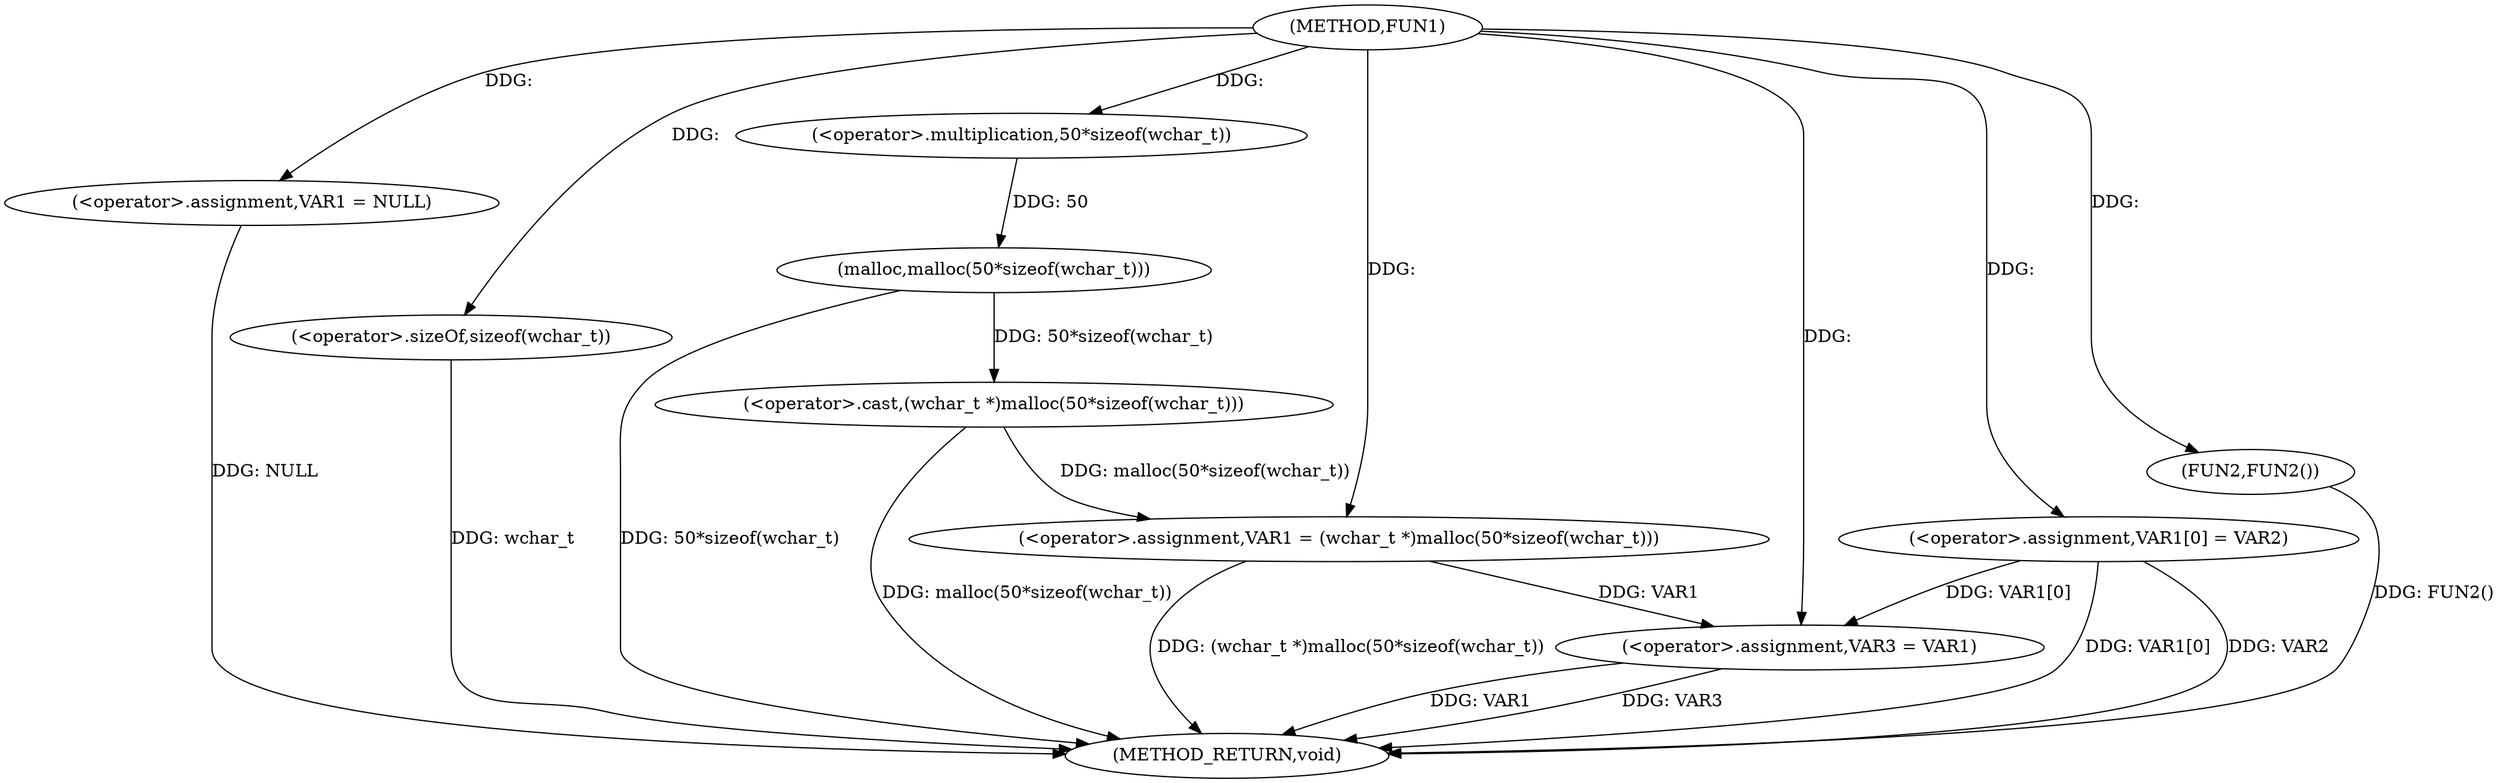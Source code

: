 digraph FUN1 {  
"1000100" [label = "(METHOD,FUN1)" ]
"1000124" [label = "(METHOD_RETURN,void)" ]
"1000103" [label = "(<operator>.assignment,VAR1 = NULL)" ]
"1000106" [label = "(<operator>.assignment,VAR1 = (wchar_t *)malloc(50*sizeof(wchar_t)))" ]
"1000108" [label = "(<operator>.cast,(wchar_t *)malloc(50*sizeof(wchar_t)))" ]
"1000110" [label = "(malloc,malloc(50*sizeof(wchar_t)))" ]
"1000111" [label = "(<operator>.multiplication,50*sizeof(wchar_t))" ]
"1000113" [label = "(<operator>.sizeOf,sizeof(wchar_t))" ]
"1000115" [label = "(<operator>.assignment,VAR1[0] = VAR2)" ]
"1000120" [label = "(<operator>.assignment,VAR3 = VAR1)" ]
"1000123" [label = "(FUN2,FUN2())" ]
  "1000106" -> "1000124"  [ label = "DDG: (wchar_t *)malloc(50*sizeof(wchar_t))"] 
  "1000103" -> "1000124"  [ label = "DDG: NULL"] 
  "1000113" -> "1000124"  [ label = "DDG: wchar_t"] 
  "1000123" -> "1000124"  [ label = "DDG: FUN2()"] 
  "1000120" -> "1000124"  [ label = "DDG: VAR1"] 
  "1000115" -> "1000124"  [ label = "DDG: VAR2"] 
  "1000120" -> "1000124"  [ label = "DDG: VAR3"] 
  "1000108" -> "1000124"  [ label = "DDG: malloc(50*sizeof(wchar_t))"] 
  "1000110" -> "1000124"  [ label = "DDG: 50*sizeof(wchar_t)"] 
  "1000115" -> "1000124"  [ label = "DDG: VAR1[0]"] 
  "1000100" -> "1000103"  [ label = "DDG: "] 
  "1000108" -> "1000106"  [ label = "DDG: malloc(50*sizeof(wchar_t))"] 
  "1000100" -> "1000106"  [ label = "DDG: "] 
  "1000110" -> "1000108"  [ label = "DDG: 50*sizeof(wchar_t)"] 
  "1000111" -> "1000110"  [ label = "DDG: 50"] 
  "1000100" -> "1000111"  [ label = "DDG: "] 
  "1000100" -> "1000113"  [ label = "DDG: "] 
  "1000100" -> "1000115"  [ label = "DDG: "] 
  "1000106" -> "1000120"  [ label = "DDG: VAR1"] 
  "1000115" -> "1000120"  [ label = "DDG: VAR1[0]"] 
  "1000100" -> "1000120"  [ label = "DDG: "] 
  "1000100" -> "1000123"  [ label = "DDG: "] 
}
